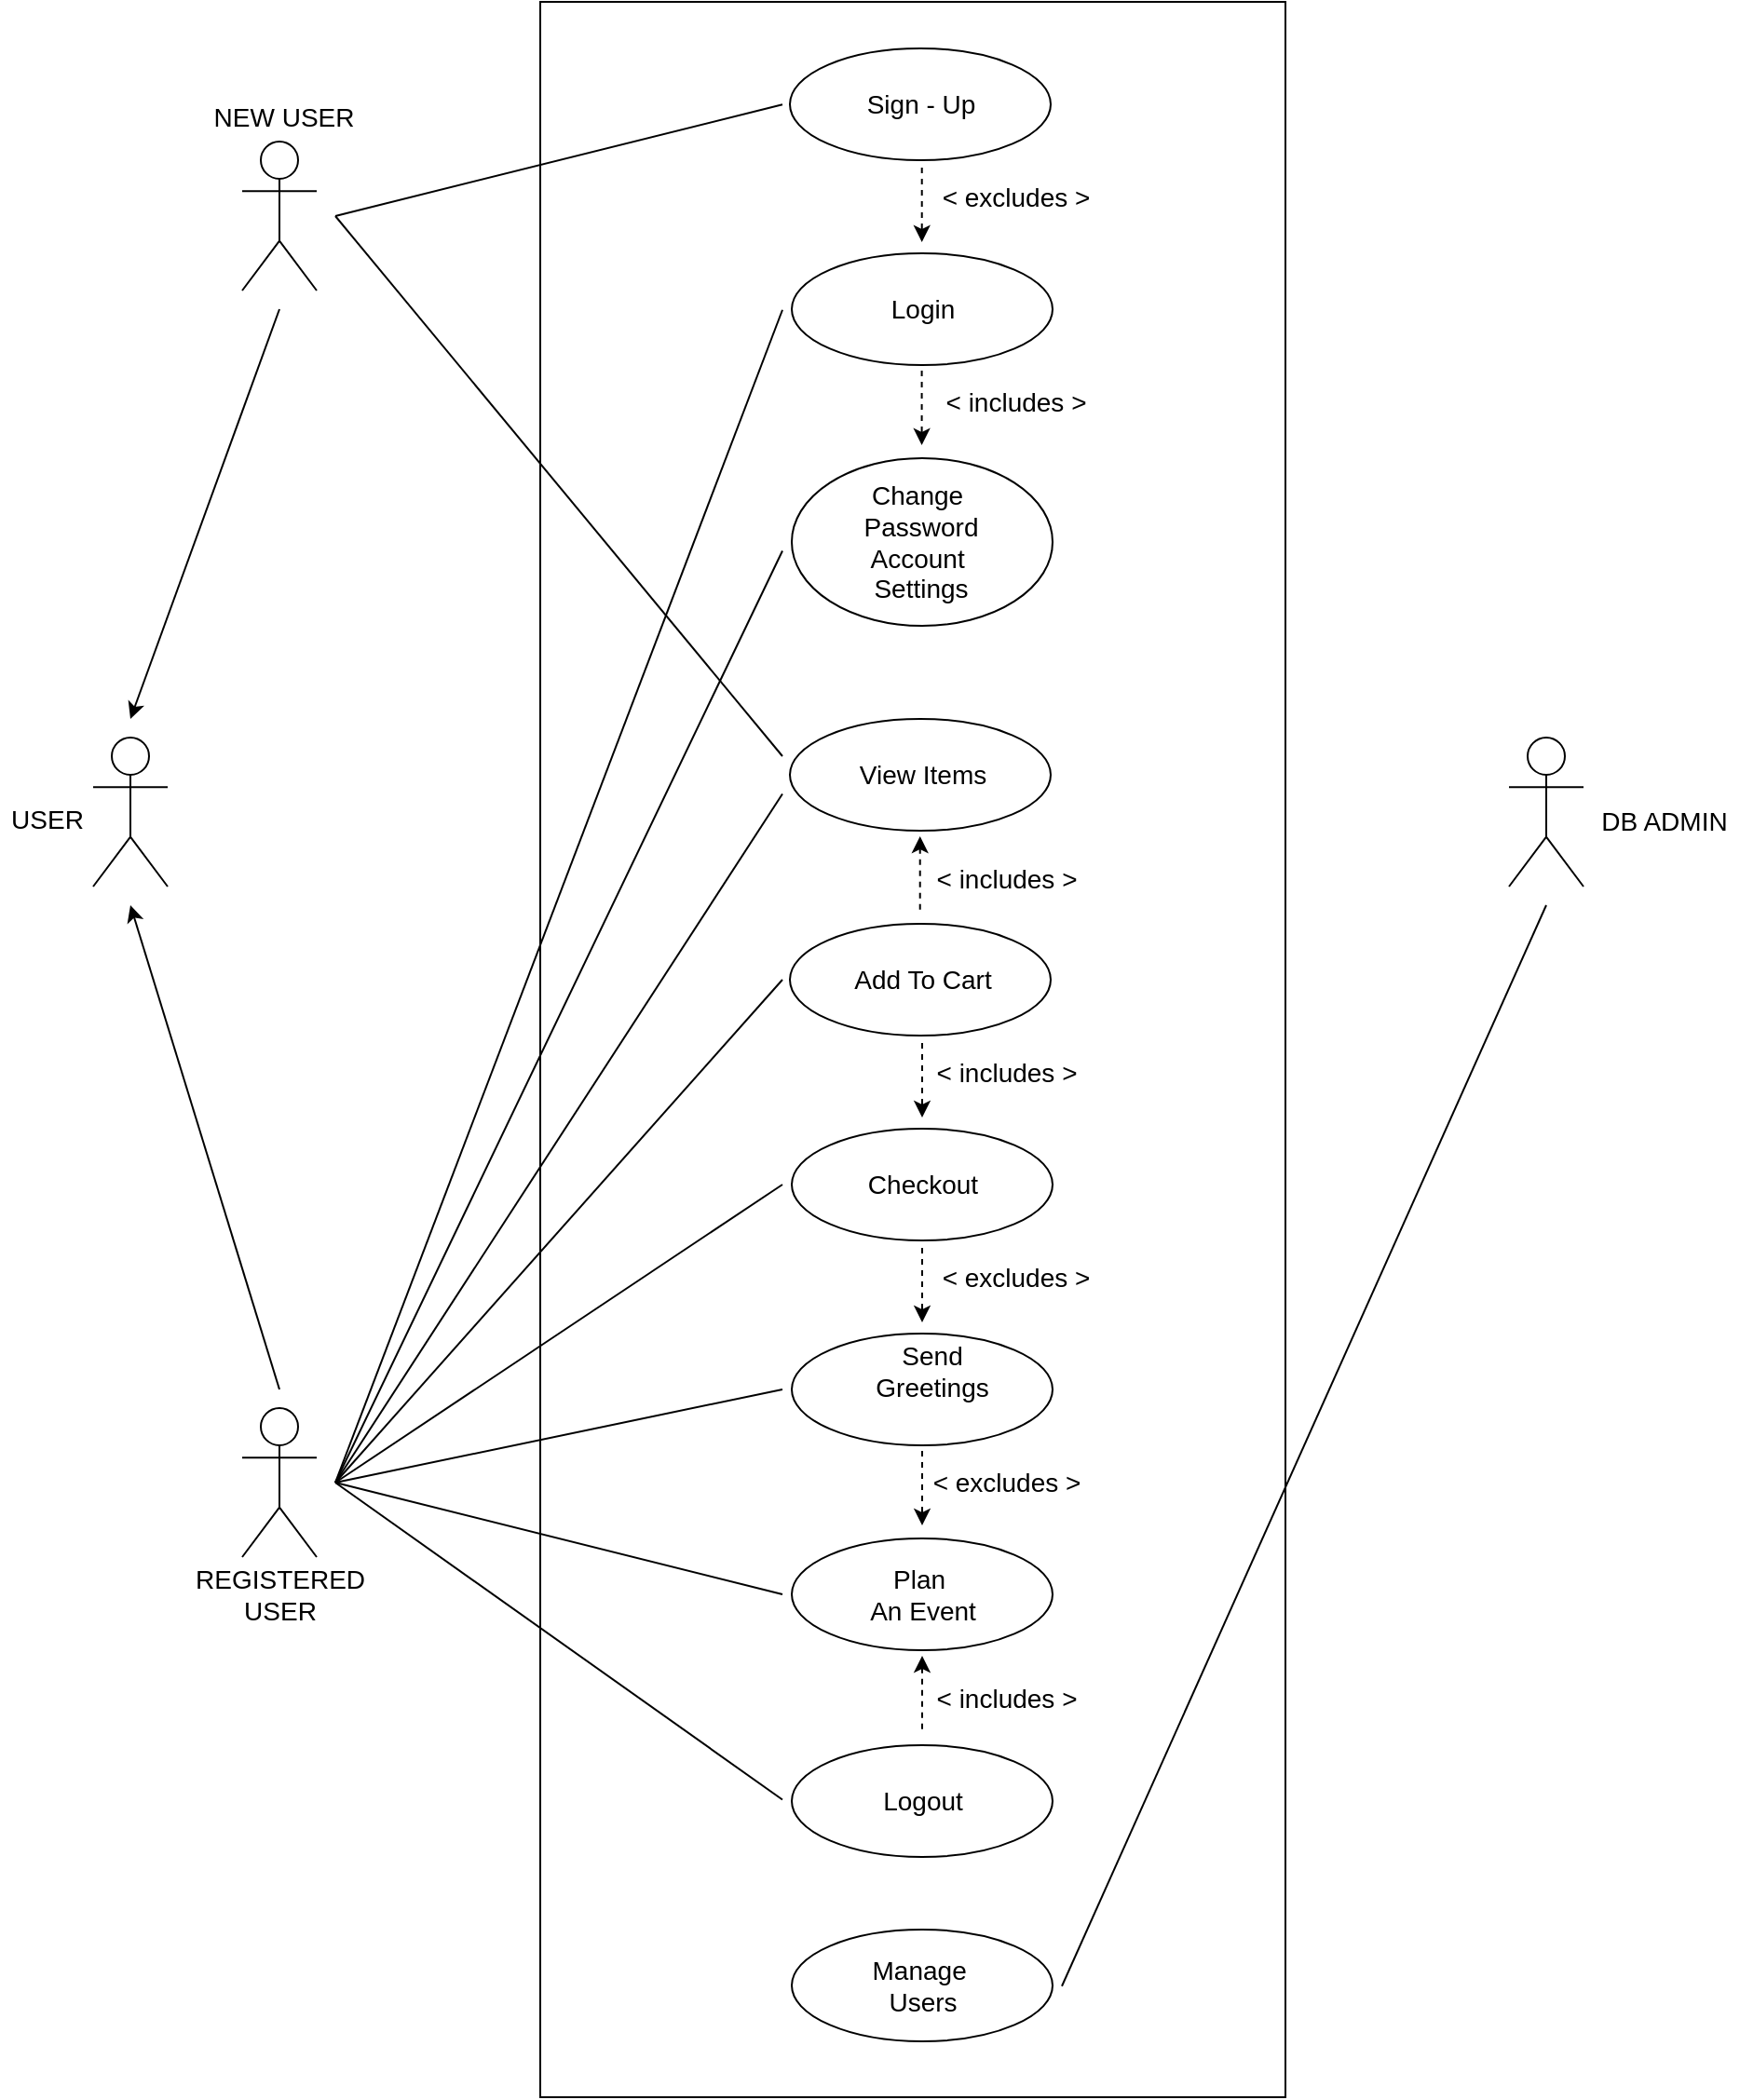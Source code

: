 <mxfile version="17.4.0" type="device"><diagram id="XZbZns0Co7SPnZ0VKRAm" name="Page-1"><mxGraphModel dx="2487" dy="897" grid="1" gridSize="10" guides="1" tooltips="1" connect="1" arrows="1" fold="1" page="1" pageScale="1" pageWidth="827" pageHeight="1169" math="0" shadow="0"><root><mxCell id="0"/><mxCell id="1" parent="0"/><mxCell id="zOFz_6ofMw8Q6C6UBHpl-1" value="" style="rounded=0;whiteSpace=wrap;html=1;direction=south;" vertex="1" parent="1"><mxGeometry x="200" y="45" width="400" height="1125" as="geometry"/></mxCell><mxCell id="zOFz_6ofMw8Q6C6UBHpl-2" value="" style="ellipse;whiteSpace=wrap;html=1;" vertex="1" parent="1"><mxGeometry x="334" y="70" width="140" height="60" as="geometry"/></mxCell><mxCell id="zOFz_6ofMw8Q6C6UBHpl-3" value="" style="ellipse;whiteSpace=wrap;html=1;" vertex="1" parent="1"><mxGeometry x="335" y="180" width="140" height="60" as="geometry"/></mxCell><mxCell id="zOFz_6ofMw8Q6C6UBHpl-4" value="" style="ellipse;whiteSpace=wrap;html=1;" vertex="1" parent="1"><mxGeometry x="335" y="290" width="140" height="90" as="geometry"/></mxCell><mxCell id="zOFz_6ofMw8Q6C6UBHpl-5" value="" style="ellipse;whiteSpace=wrap;html=1;" vertex="1" parent="1"><mxGeometry x="334" y="430" width="140" height="60" as="geometry"/></mxCell><mxCell id="zOFz_6ofMw8Q6C6UBHpl-6" value="" style="ellipse;whiteSpace=wrap;html=1;" vertex="1" parent="1"><mxGeometry x="334" y="540" width="140" height="60" as="geometry"/></mxCell><mxCell id="zOFz_6ofMw8Q6C6UBHpl-7" value="" style="ellipse;whiteSpace=wrap;html=1;" vertex="1" parent="1"><mxGeometry x="335" y="650" width="140" height="60" as="geometry"/></mxCell><mxCell id="zOFz_6ofMw8Q6C6UBHpl-8" value="" style="ellipse;whiteSpace=wrap;html=1;" vertex="1" parent="1"><mxGeometry x="335" y="760" width="140" height="60" as="geometry"/></mxCell><mxCell id="zOFz_6ofMw8Q6C6UBHpl-9" value="" style="ellipse;whiteSpace=wrap;html=1;" vertex="1" parent="1"><mxGeometry x="335" y="870" width="140" height="60" as="geometry"/></mxCell><mxCell id="zOFz_6ofMw8Q6C6UBHpl-10" value="" style="ellipse;whiteSpace=wrap;html=1;" vertex="1" parent="1"><mxGeometry x="335" y="981" width="140" height="60" as="geometry"/></mxCell><mxCell id="zOFz_6ofMw8Q6C6UBHpl-11" value="" style="ellipse;whiteSpace=wrap;html=1;" vertex="1" parent="1"><mxGeometry x="335" y="1080" width="140" height="60" as="geometry"/></mxCell><mxCell id="zOFz_6ofMw8Q6C6UBHpl-12" value="&lt;font style=&quot;font-size: 14px&quot;&gt;Sign - Up&lt;/font&gt;" style="text;html=1;align=center;verticalAlign=middle;resizable=0;points=[];autosize=1;strokeColor=none;fillColor=none;" vertex="1" parent="1"><mxGeometry x="369" y="90" width="70" height="20" as="geometry"/></mxCell><mxCell id="zOFz_6ofMw8Q6C6UBHpl-13" value="Login" style="text;html=1;align=center;verticalAlign=middle;resizable=0;points=[];autosize=1;strokeColor=none;fillColor=none;fontSize=14;" vertex="1" parent="1"><mxGeometry x="380" y="200" width="50" height="20" as="geometry"/></mxCell><mxCell id="zOFz_6ofMw8Q6C6UBHpl-14" value="Change&amp;nbsp;&lt;br&gt;Password&lt;br&gt;Account&amp;nbsp;&lt;br&gt;Settings" style="text;html=1;align=center;verticalAlign=middle;resizable=0;points=[];autosize=1;strokeColor=none;fillColor=none;fontSize=14;" vertex="1" parent="1"><mxGeometry x="364" y="300" width="80" height="70" as="geometry"/></mxCell><mxCell id="zOFz_6ofMw8Q6C6UBHpl-15" value="View Items" style="text;html=1;align=center;verticalAlign=middle;resizable=0;points=[];autosize=1;strokeColor=none;fillColor=none;fontSize=14;" vertex="1" parent="1"><mxGeometry x="365" y="450" width="80" height="20" as="geometry"/></mxCell><mxCell id="zOFz_6ofMw8Q6C6UBHpl-16" value="Add To Cart" style="text;html=1;align=center;verticalAlign=middle;resizable=0;points=[];autosize=1;strokeColor=none;fillColor=none;fontSize=14;" vertex="1" parent="1"><mxGeometry x="360" y="560" width="90" height="20" as="geometry"/></mxCell><mxCell id="zOFz_6ofMw8Q6C6UBHpl-17" value="Checkout" style="text;html=1;align=center;verticalAlign=middle;resizable=0;points=[];autosize=1;strokeColor=none;fillColor=none;fontSize=14;" vertex="1" parent="1"><mxGeometry x="365" y="670" width="80" height="20" as="geometry"/></mxCell><mxCell id="zOFz_6ofMw8Q6C6UBHpl-18" value="Send &lt;br&gt;Greetings" style="text;html=1;align=center;verticalAlign=middle;resizable=0;points=[];autosize=1;strokeColor=none;fillColor=none;fontSize=14;" vertex="1" parent="1"><mxGeometry x="370" y="760" width="80" height="40" as="geometry"/></mxCell><mxCell id="zOFz_6ofMw8Q6C6UBHpl-19" value="Plan&amp;nbsp;&lt;br&gt;An Event" style="text;html=1;align=center;verticalAlign=middle;resizable=0;points=[];autosize=1;strokeColor=none;fillColor=none;fontSize=14;" vertex="1" parent="1"><mxGeometry x="370" y="880" width="70" height="40" as="geometry"/></mxCell><mxCell id="zOFz_6ofMw8Q6C6UBHpl-20" value="Logout" style="text;html=1;align=center;verticalAlign=middle;resizable=0;points=[];autosize=1;strokeColor=none;fillColor=none;fontSize=14;" vertex="1" parent="1"><mxGeometry x="375" y="1001" width="60" height="20" as="geometry"/></mxCell><mxCell id="zOFz_6ofMw8Q6C6UBHpl-21" value="Manage&amp;nbsp;&lt;br&gt;Users" style="text;html=1;align=center;verticalAlign=middle;resizable=0;points=[];autosize=1;strokeColor=none;fillColor=none;fontSize=14;" vertex="1" parent="1"><mxGeometry x="370" y="1090" width="70" height="40" as="geometry"/></mxCell><mxCell id="zOFz_6ofMw8Q6C6UBHpl-25" value="" style="shape=umlActor;verticalLabelPosition=bottom;verticalAlign=top;html=1;outlineConnect=0;fontSize=14;" vertex="1" parent="1"><mxGeometry x="720" y="440" width="40" height="80" as="geometry"/></mxCell><mxCell id="zOFz_6ofMw8Q6C6UBHpl-27" value="" style="shape=umlActor;verticalLabelPosition=bottom;verticalAlign=top;html=1;outlineConnect=0;fontSize=14;" vertex="1" parent="1"><mxGeometry x="40" y="120" width="40" height="80" as="geometry"/></mxCell><mxCell id="zOFz_6ofMw8Q6C6UBHpl-28" value="" style="shape=umlActor;verticalLabelPosition=bottom;verticalAlign=top;html=1;outlineConnect=0;fontSize=14;" vertex="1" parent="1"><mxGeometry x="-40" y="440" width="40" height="80" as="geometry"/></mxCell><mxCell id="zOFz_6ofMw8Q6C6UBHpl-29" value="" style="shape=umlActor;verticalLabelPosition=bottom;verticalAlign=top;html=1;outlineConnect=0;fontSize=14;" vertex="1" parent="1"><mxGeometry x="40" y="800" width="40" height="80" as="geometry"/></mxCell><mxCell id="zOFz_6ofMw8Q6C6UBHpl-31" value="NEW USER" style="text;html=1;align=center;verticalAlign=middle;resizable=0;points=[];autosize=1;strokeColor=none;fillColor=none;fontSize=14;" vertex="1" parent="1"><mxGeometry x="17" y="97" width="90" height="20" as="geometry"/></mxCell><mxCell id="zOFz_6ofMw8Q6C6UBHpl-32" value="USER" style="text;html=1;align=center;verticalAlign=middle;resizable=0;points=[];autosize=1;strokeColor=none;fillColor=none;fontSize=14;" vertex="1" parent="1"><mxGeometry x="-90" y="474" width="50" height="20" as="geometry"/></mxCell><mxCell id="zOFz_6ofMw8Q6C6UBHpl-33" value="REGISTERED&lt;br&gt;USER" style="text;html=1;align=center;verticalAlign=middle;resizable=0;points=[];autosize=1;strokeColor=none;fillColor=none;fontSize=14;" vertex="1" parent="1"><mxGeometry x="5" y="880" width="110" height="40" as="geometry"/></mxCell><mxCell id="zOFz_6ofMw8Q6C6UBHpl-34" value="DB ADMIN" style="text;html=1;align=center;verticalAlign=middle;resizable=0;points=[];autosize=1;strokeColor=none;fillColor=none;fontSize=14;" vertex="1" parent="1"><mxGeometry x="763" y="475" width="80" height="20" as="geometry"/></mxCell><mxCell id="zOFz_6ofMw8Q6C6UBHpl-35" value="" style="endArrow=none;html=1;rounded=0;fontSize=14;exitX=0.947;exitY=0.3;exitDx=0;exitDy=0;exitPerimeter=0;" edge="1" parent="1" source="zOFz_6ofMw8Q6C6UBHpl-1"><mxGeometry width="50" height="50" relative="1" as="geometry"><mxPoint x="480" y="840" as="sourcePoint"/><mxPoint x="740" y="530" as="targetPoint"/></mxGeometry></mxCell><mxCell id="zOFz_6ofMw8Q6C6UBHpl-36" value="" style="endArrow=none;html=1;rounded=0;fontSize=14;entryX=0.049;entryY=0.675;entryDx=0;entryDy=0;entryPerimeter=0;" edge="1" parent="1" target="zOFz_6ofMw8Q6C6UBHpl-1"><mxGeometry width="50" height="50" relative="1" as="geometry"><mxPoint x="90" y="160" as="sourcePoint"/><mxPoint x="140" y="120" as="targetPoint"/></mxGeometry></mxCell><mxCell id="zOFz_6ofMw8Q6C6UBHpl-37" value="" style="endArrow=none;html=1;rounded=0;fontSize=14;exitX=0.36;exitY=0.675;exitDx=0;exitDy=0;exitPerimeter=0;" edge="1" parent="1" source="zOFz_6ofMw8Q6C6UBHpl-1"><mxGeometry width="50" height="50" relative="1" as="geometry"><mxPoint x="170" y="280" as="sourcePoint"/><mxPoint x="90" y="160" as="targetPoint"/></mxGeometry></mxCell><mxCell id="zOFz_6ofMw8Q6C6UBHpl-46" value="" style="endArrow=classic;html=1;rounded=0;fontSize=14;dashed=1;exitX=0.083;exitY=0.3;exitDx=0;exitDy=0;exitPerimeter=0;entryX=0.12;entryY=0.3;entryDx=0;entryDy=0;entryPerimeter=0;" edge="1" parent="1"><mxGeometry width="50" height="50" relative="1" as="geometry"><mxPoint x="404.86" y="134.02" as="sourcePoint"/><mxPoint x="404.86" y="173.98" as="targetPoint"/></mxGeometry></mxCell><mxCell id="zOFz_6ofMw8Q6C6UBHpl-47" value="&amp;lt; excludes &amp;gt;" style="text;html=1;align=center;verticalAlign=middle;resizable=0;points=[];autosize=1;strokeColor=none;fillColor=none;fontSize=14;" vertex="1" parent="1"><mxGeometry x="410" y="140" width="90" height="20" as="geometry"/></mxCell><mxCell id="zOFz_6ofMw8Q6C6UBHpl-48" value="" style="endArrow=classic;html=1;rounded=0;fontSize=14;dashed=1;exitX=0.083;exitY=0.3;exitDx=0;exitDy=0;exitPerimeter=0;entryX=0.12;entryY=0.3;entryDx=0;entryDy=0;entryPerimeter=0;" edge="1" parent="1"><mxGeometry width="50" height="50" relative="1" as="geometry"><mxPoint x="404.8" y="243.0" as="sourcePoint"/><mxPoint x="404.8" y="282.96" as="targetPoint"/></mxGeometry></mxCell><mxCell id="zOFz_6ofMw8Q6C6UBHpl-49" value="" style="endArrow=none;html=1;rounded=0;fontSize=14;dashed=1;exitX=0.083;exitY=0.3;exitDx=0;exitDy=0;exitPerimeter=0;entryX=0.12;entryY=0.3;entryDx=0;entryDy=0;entryPerimeter=0;endFill=0;startArrow=classic;startFill=1;" edge="1" parent="1"><mxGeometry width="50" height="50" relative="1" as="geometry"><mxPoint x="403.86" y="493.04" as="sourcePoint"/><mxPoint x="403.86" y="533" as="targetPoint"/></mxGeometry></mxCell><mxCell id="zOFz_6ofMw8Q6C6UBHpl-50" value="&amp;lt; includes &amp;gt;" style="text;html=1;align=center;verticalAlign=middle;resizable=0;points=[];autosize=1;strokeColor=none;fillColor=none;fontSize=14;" vertex="1" parent="1"><mxGeometry x="410" y="250" width="90" height="20" as="geometry"/></mxCell><mxCell id="zOFz_6ofMw8Q6C6UBHpl-51" value="&amp;lt; includes &amp;gt;" style="text;html=1;align=center;verticalAlign=middle;resizable=0;points=[];autosize=1;strokeColor=none;fillColor=none;fontSize=14;" vertex="1" parent="1"><mxGeometry x="405" y="506" width="90" height="20" as="geometry"/></mxCell><mxCell id="zOFz_6ofMw8Q6C6UBHpl-52" value="" style="endArrow=classic;html=1;rounded=0;fontSize=14;dashed=1;exitX=0.083;exitY=0.3;exitDx=0;exitDy=0;exitPerimeter=0;entryX=0.12;entryY=0.3;entryDx=0;entryDy=0;entryPerimeter=0;" edge="1" parent="1"><mxGeometry width="50" height="50" relative="1" as="geometry"><mxPoint x="405" y="604.04" as="sourcePoint"/><mxPoint x="405" y="644.0" as="targetPoint"/></mxGeometry></mxCell><mxCell id="zOFz_6ofMw8Q6C6UBHpl-53" value="" style="endArrow=classic;html=1;rounded=0;fontSize=14;dashed=1;exitX=0.083;exitY=0.3;exitDx=0;exitDy=0;exitPerimeter=0;entryX=0.12;entryY=0.3;entryDx=0;entryDy=0;entryPerimeter=0;" edge="1" parent="1"><mxGeometry width="50" height="50" relative="1" as="geometry"><mxPoint x="405" y="714" as="sourcePoint"/><mxPoint x="405" y="753.96" as="targetPoint"/></mxGeometry></mxCell><mxCell id="zOFz_6ofMw8Q6C6UBHpl-54" value="" style="endArrow=classic;html=1;rounded=0;fontSize=14;dashed=1;exitX=0.083;exitY=0.3;exitDx=0;exitDy=0;exitPerimeter=0;entryX=0.12;entryY=0.3;entryDx=0;entryDy=0;entryPerimeter=0;" edge="1" parent="1"><mxGeometry width="50" height="50" relative="1" as="geometry"><mxPoint x="405" y="823" as="sourcePoint"/><mxPoint x="405" y="862.96" as="targetPoint"/></mxGeometry></mxCell><mxCell id="zOFz_6ofMw8Q6C6UBHpl-55" value="" style="endArrow=none;html=1;rounded=0;fontSize=14;dashed=1;exitX=0.083;exitY=0.3;exitDx=0;exitDy=0;exitPerimeter=0;entryX=0.12;entryY=0.3;entryDx=0;entryDy=0;entryPerimeter=0;endFill=0;startArrow=classic;startFill=1;" edge="1" parent="1"><mxGeometry width="50" height="50" relative="1" as="geometry"><mxPoint x="405" y="933" as="sourcePoint"/><mxPoint x="405" y="972.96" as="targetPoint"/></mxGeometry></mxCell><mxCell id="zOFz_6ofMw8Q6C6UBHpl-57" value="&amp;lt; includes &amp;gt;" style="text;html=1;align=center;verticalAlign=middle;resizable=0;points=[];autosize=1;strokeColor=none;fillColor=none;fontSize=14;" vertex="1" parent="1"><mxGeometry x="405" y="610" width="90" height="20" as="geometry"/></mxCell><mxCell id="zOFz_6ofMw8Q6C6UBHpl-58" value="&amp;lt; includes &amp;gt;" style="text;html=1;align=center;verticalAlign=middle;resizable=0;points=[];autosize=1;strokeColor=none;fillColor=none;fontSize=14;" vertex="1" parent="1"><mxGeometry x="405" y="946" width="90" height="20" as="geometry"/></mxCell><mxCell id="zOFz_6ofMw8Q6C6UBHpl-59" value="&amp;lt; excludes &amp;gt;" style="text;html=1;align=center;verticalAlign=middle;resizable=0;points=[];autosize=1;strokeColor=none;fillColor=none;fontSize=14;" vertex="1" parent="1"><mxGeometry x="410" y="720" width="90" height="20" as="geometry"/></mxCell><mxCell id="zOFz_6ofMw8Q6C6UBHpl-61" value="&amp;lt; excludes &amp;gt;" style="text;html=1;align=center;verticalAlign=middle;resizable=0;points=[];autosize=1;strokeColor=none;fillColor=none;fontSize=14;" vertex="1" parent="1"><mxGeometry x="405" y="830" width="90" height="20" as="geometry"/></mxCell><mxCell id="zOFz_6ofMw8Q6C6UBHpl-63" value="" style="endArrow=none;html=1;rounded=0;fontSize=14;entryX=0.858;entryY=0.675;entryDx=0;entryDy=0;entryPerimeter=0;" edge="1" parent="1" target="zOFz_6ofMw8Q6C6UBHpl-1"><mxGeometry width="50" height="50" relative="1" as="geometry"><mxPoint x="90" y="840" as="sourcePoint"/><mxPoint x="140" y="790" as="targetPoint"/></mxGeometry></mxCell><mxCell id="zOFz_6ofMw8Q6C6UBHpl-64" value="" style="endArrow=none;html=1;rounded=0;fontSize=14;entryX=0.147;entryY=0.675;entryDx=0;entryDy=0;entryPerimeter=0;" edge="1" parent="1" target="zOFz_6ofMw8Q6C6UBHpl-1"><mxGeometry width="50" height="50" relative="1" as="geometry"><mxPoint x="90" y="840" as="sourcePoint"/><mxPoint x="140" y="790" as="targetPoint"/></mxGeometry></mxCell><mxCell id="zOFz_6ofMw8Q6C6UBHpl-65" value="" style="endArrow=none;html=1;rounded=0;fontSize=14;entryX=0.378;entryY=0.675;entryDx=0;entryDy=0;entryPerimeter=0;" edge="1" parent="1" target="zOFz_6ofMw8Q6C6UBHpl-1"><mxGeometry width="50" height="50" relative="1" as="geometry"><mxPoint x="90" y="840" as="sourcePoint"/><mxPoint x="170" y="790" as="targetPoint"/></mxGeometry></mxCell><mxCell id="zOFz_6ofMw8Q6C6UBHpl-66" value="" style="endArrow=none;html=1;rounded=0;fontSize=14;entryX=0.262;entryY=0.675;entryDx=0;entryDy=0;entryPerimeter=0;" edge="1" parent="1" target="zOFz_6ofMw8Q6C6UBHpl-1"><mxGeometry width="50" height="50" relative="1" as="geometry"><mxPoint x="90" y="840" as="sourcePoint"/><mxPoint x="320" y="380" as="targetPoint"/></mxGeometry></mxCell><mxCell id="zOFz_6ofMw8Q6C6UBHpl-67" value="" style="endArrow=none;html=1;rounded=0;fontSize=14;" edge="1" parent="1"><mxGeometry width="50" height="50" relative="1" as="geometry"><mxPoint x="90" y="840" as="sourcePoint"/><mxPoint x="330" y="680" as="targetPoint"/></mxGeometry></mxCell><mxCell id="zOFz_6ofMw8Q6C6UBHpl-68" value="" style="endArrow=none;html=1;rounded=0;fontSize=14;" edge="1" parent="1"><mxGeometry width="50" height="50" relative="1" as="geometry"><mxPoint x="90" y="840" as="sourcePoint"/><mxPoint x="330" y="570" as="targetPoint"/></mxGeometry></mxCell><mxCell id="zOFz_6ofMw8Q6C6UBHpl-69" value="" style="endArrow=none;html=1;rounded=0;fontSize=14;" edge="1" parent="1"><mxGeometry width="50" height="50" relative="1" as="geometry"><mxPoint x="90" y="840" as="sourcePoint"/><mxPoint x="330" y="790" as="targetPoint"/></mxGeometry></mxCell><mxCell id="zOFz_6ofMw8Q6C6UBHpl-70" value="" style="endArrow=none;html=1;rounded=0;fontSize=14;" edge="1" parent="1"><mxGeometry width="50" height="50" relative="1" as="geometry"><mxPoint x="90" y="840" as="sourcePoint"/><mxPoint x="330" y="900" as="targetPoint"/></mxGeometry></mxCell><mxCell id="zOFz_6ofMw8Q6C6UBHpl-71" value="" style="endArrow=classic;html=1;rounded=0;fontSize=14;" edge="1" parent="1"><mxGeometry width="50" height="50" relative="1" as="geometry"><mxPoint x="60" y="790" as="sourcePoint"/><mxPoint x="-20" y="530" as="targetPoint"/></mxGeometry></mxCell><mxCell id="zOFz_6ofMw8Q6C6UBHpl-72" value="" style="endArrow=classic;html=1;rounded=0;fontSize=14;" edge="1" parent="1"><mxGeometry width="50" height="50" relative="1" as="geometry"><mxPoint x="60" y="210" as="sourcePoint"/><mxPoint x="-20" y="430" as="targetPoint"/></mxGeometry></mxCell></root></mxGraphModel></diagram></mxfile>